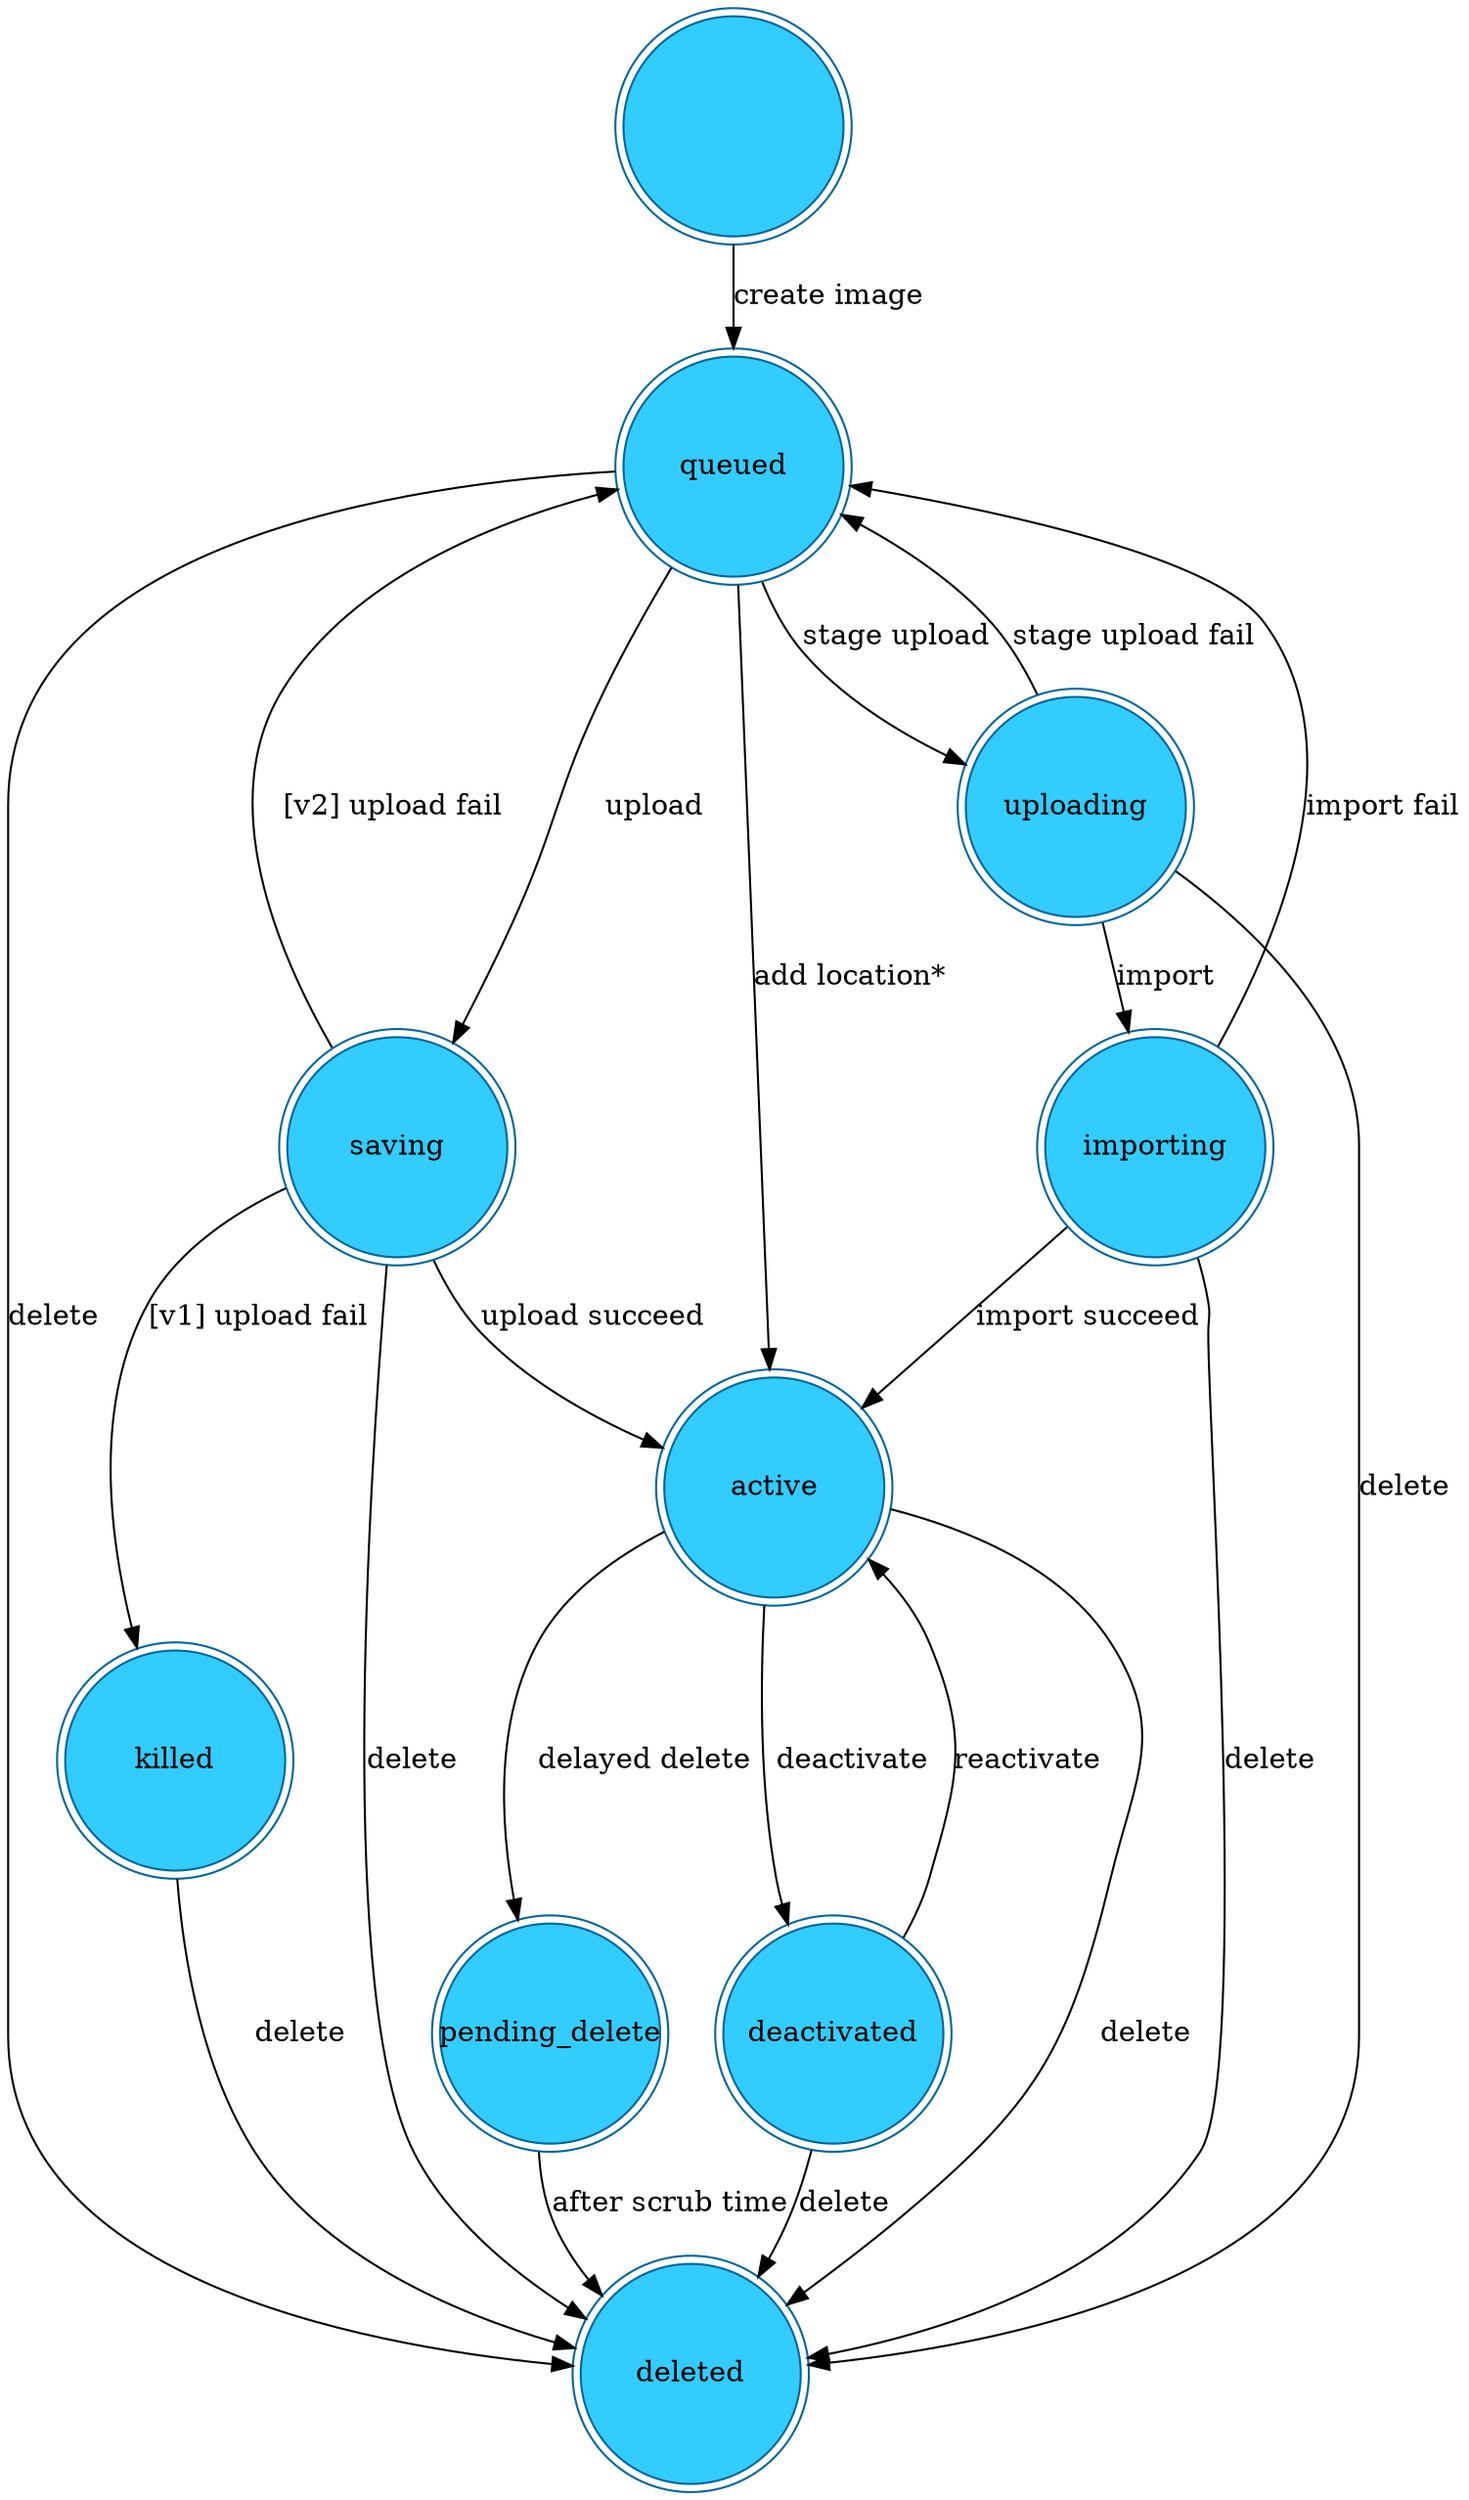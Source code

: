 /*
# All Rights Reserved.
# Copyright 2013 IBM Corp.
#
#    Licensed under the Apache License, Version 2.0 (the "License"); you may
#    not use this file except in compliance with the License. You may obtain
#    a copy of the License at
#
#         http://www.apache.org/licenses/LICENSE-2.0
#
#    Unless required by applicable law or agreed to in writing, software
#    distributed under the License is distributed on an "AS IS" BASIS, WITHOUT
#    WARRANTIES OR CONDITIONS OF ANY KIND, either express or implied. See the
#    License for the specific language governing permissions and limitations
#    under the License.
*/

/*
This file can be compiled by graphviz with issuing the following command:

   dot -Tpng -oimage_status_transition.png image_status_transition.dot

See http://www.graphviz.org to get more info.
*/

digraph {
  node [shape="doublecircle" color="#006699" style="filled"
        fillcolor="#33CCFF" fixedsize="True" width="1.5" height="1.5"];

  "" -> "queued" [label="create image"];

  "queued" -> "active" [label="add location*"];
  "queued" -> "saving" [label="upload"];
  "queued" -> "uploading" [label="stage upload"];
  "queued" -> "deleted" [label="delete"];

  "saving" -> "active" [label="upload succeed"];
  "saving" -> "killed" [label="[v1] upload fail"];
  "saving" -> "queued" [label="[v2] upload fail"];
  "saving" -> "deleted" [label="delete"];

  "uploading" -> "importing" [label="import"];
  "uploading" -> "queued" [label="stage upload fail"];
  "uploading" -> "deleted" [label="delete"];

  "importing" -> "active" [label="import succeed"];
  "importing" -> "queued" [label="import fail"];
  "importing" -> "deleted" [label="delete"];

  "active" -> "pending_delete" [label="delayed delete"];
  "active" -> "deleted" [label="delete"];
  "active" -> "deactivated" [label="deactivate"];

  "deactivated" -> "active" [label="reactivate"];
  "deactivated" -> "deleted" [label="delete"];

  "killed" -> "deleted" [label="delete"];

  "pending_delete" -> "deleted" [label="after scrub time"];
}

